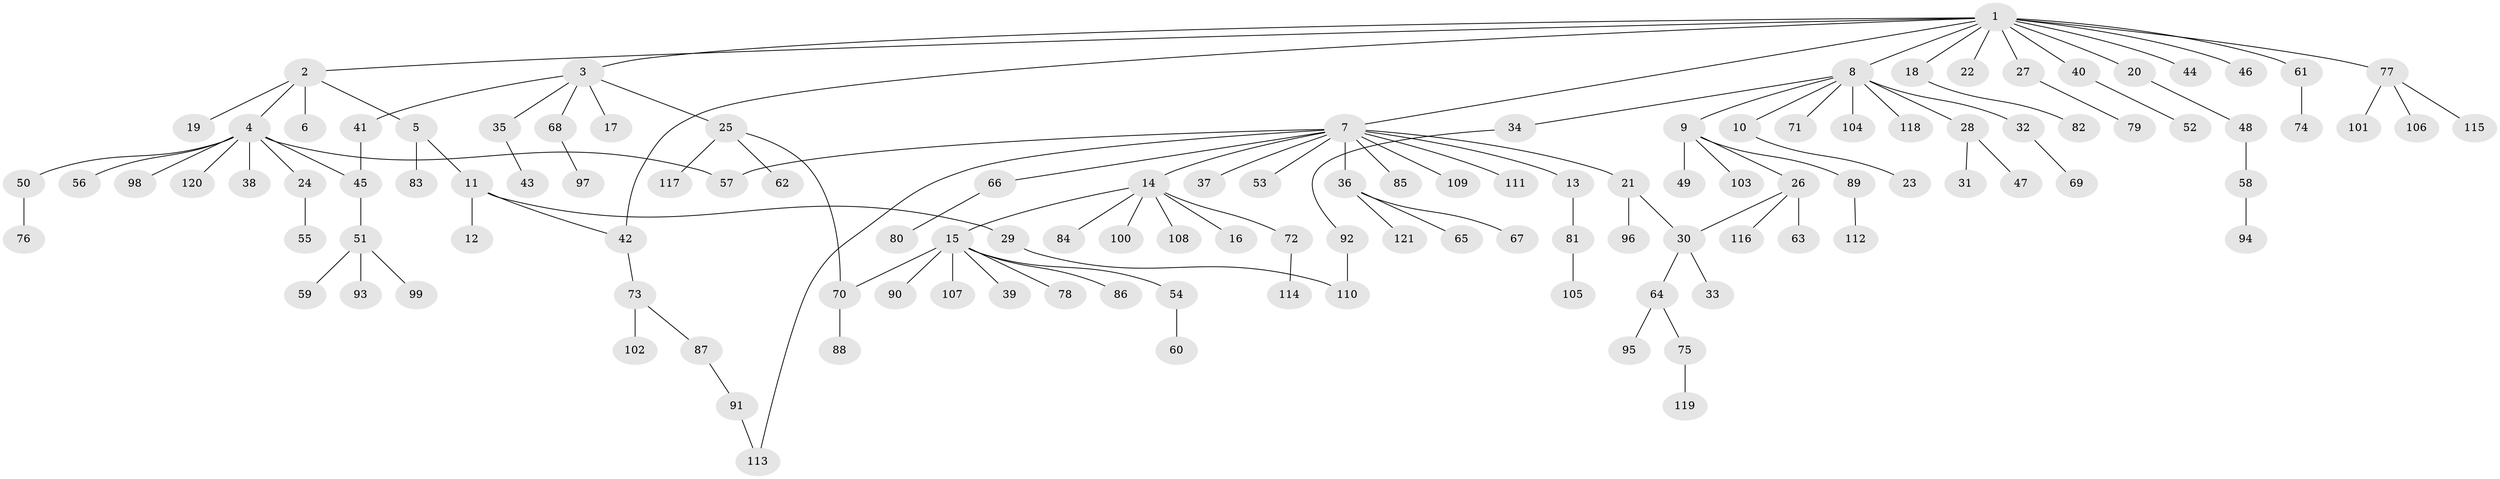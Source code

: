 // coarse degree distribution, {14: 0.022988505747126436, 6: 0.022988505747126436, 8: 0.011494252873563218, 9: 0.011494252873563218, 1: 0.6666666666666666, 10: 0.011494252873563218, 4: 0.011494252873563218, 3: 0.08045977011494253, 2: 0.13793103448275862, 7: 0.011494252873563218, 5: 0.011494252873563218}
// Generated by graph-tools (version 1.1) at 2025/41/03/06/25 10:41:48]
// undirected, 121 vertices, 127 edges
graph export_dot {
graph [start="1"]
  node [color=gray90,style=filled];
  1;
  2;
  3;
  4;
  5;
  6;
  7;
  8;
  9;
  10;
  11;
  12;
  13;
  14;
  15;
  16;
  17;
  18;
  19;
  20;
  21;
  22;
  23;
  24;
  25;
  26;
  27;
  28;
  29;
  30;
  31;
  32;
  33;
  34;
  35;
  36;
  37;
  38;
  39;
  40;
  41;
  42;
  43;
  44;
  45;
  46;
  47;
  48;
  49;
  50;
  51;
  52;
  53;
  54;
  55;
  56;
  57;
  58;
  59;
  60;
  61;
  62;
  63;
  64;
  65;
  66;
  67;
  68;
  69;
  70;
  71;
  72;
  73;
  74;
  75;
  76;
  77;
  78;
  79;
  80;
  81;
  82;
  83;
  84;
  85;
  86;
  87;
  88;
  89;
  90;
  91;
  92;
  93;
  94;
  95;
  96;
  97;
  98;
  99;
  100;
  101;
  102;
  103;
  104;
  105;
  106;
  107;
  108;
  109;
  110;
  111;
  112;
  113;
  114;
  115;
  116;
  117;
  118;
  119;
  120;
  121;
  1 -- 2;
  1 -- 3;
  1 -- 7;
  1 -- 8;
  1 -- 18;
  1 -- 20;
  1 -- 22;
  1 -- 27;
  1 -- 40;
  1 -- 42;
  1 -- 44;
  1 -- 46;
  1 -- 61;
  1 -- 77;
  2 -- 4;
  2 -- 5;
  2 -- 6;
  2 -- 19;
  3 -- 17;
  3 -- 25;
  3 -- 35;
  3 -- 41;
  3 -- 68;
  4 -- 24;
  4 -- 38;
  4 -- 45;
  4 -- 50;
  4 -- 56;
  4 -- 57;
  4 -- 98;
  4 -- 120;
  5 -- 11;
  5 -- 83;
  7 -- 13;
  7 -- 14;
  7 -- 21;
  7 -- 36;
  7 -- 37;
  7 -- 53;
  7 -- 57;
  7 -- 66;
  7 -- 85;
  7 -- 109;
  7 -- 111;
  7 -- 113;
  8 -- 9;
  8 -- 10;
  8 -- 28;
  8 -- 32;
  8 -- 34;
  8 -- 71;
  8 -- 104;
  8 -- 118;
  9 -- 26;
  9 -- 49;
  9 -- 89;
  9 -- 103;
  10 -- 23;
  11 -- 12;
  11 -- 29;
  11 -- 42;
  13 -- 81;
  14 -- 15;
  14 -- 16;
  14 -- 72;
  14 -- 84;
  14 -- 100;
  14 -- 108;
  15 -- 39;
  15 -- 54;
  15 -- 70;
  15 -- 78;
  15 -- 86;
  15 -- 90;
  15 -- 107;
  18 -- 82;
  20 -- 48;
  21 -- 30;
  21 -- 96;
  24 -- 55;
  25 -- 62;
  25 -- 70;
  25 -- 117;
  26 -- 30;
  26 -- 63;
  26 -- 116;
  27 -- 79;
  28 -- 31;
  28 -- 47;
  29 -- 110;
  30 -- 33;
  30 -- 64;
  32 -- 69;
  34 -- 92;
  35 -- 43;
  36 -- 65;
  36 -- 67;
  36 -- 121;
  40 -- 52;
  41 -- 45;
  42 -- 73;
  45 -- 51;
  48 -- 58;
  50 -- 76;
  51 -- 59;
  51 -- 93;
  51 -- 99;
  54 -- 60;
  58 -- 94;
  61 -- 74;
  64 -- 75;
  64 -- 95;
  66 -- 80;
  68 -- 97;
  70 -- 88;
  72 -- 114;
  73 -- 87;
  73 -- 102;
  75 -- 119;
  77 -- 101;
  77 -- 106;
  77 -- 115;
  81 -- 105;
  87 -- 91;
  89 -- 112;
  91 -- 113;
  92 -- 110;
}
